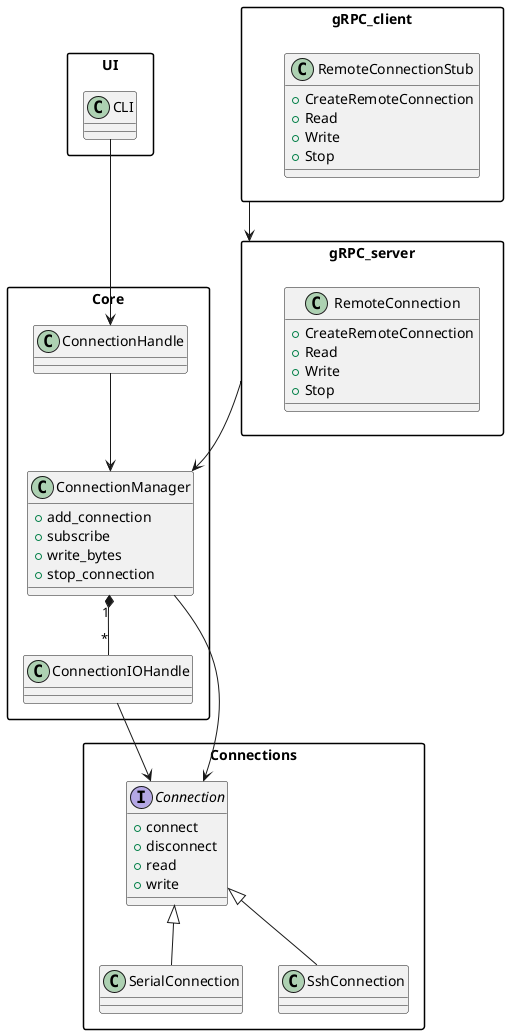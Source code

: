 @startuml ArchLevel2

allowmixing

skinparam packageStyle rectangle
skinparam packageBackgroundColor White

package UI {
    class CLI
}

package gRPC_server {
    class RemoteConnection {
        + CreateRemoteConnection
        + Read
        + Write
        + Stop
    }
}

package gRPC_client {
    class RemoteConnectionStub {
        + CreateRemoteConnection
        + Read
        + Write
        + Stop
    }
}

package Core {
    class ConnectionHandle
    class ConnectionIOHandle
    class ConnectionManager
     {
        + add_connection
        + subscribe
        + write_bytes
        + stop_connection
    }
    ConnectionHandle --> ConnectionManager
    ConnectionManager "1" *-- "*" ConnectionIOHandle
}

package Connections {
    interface Connection {
        + connect
        + disconnect
        + read
        + write
    }
    class SerialConnection {}
    class SshConnection {}
    Connection <|-- SerialConnection
    Connection <|-- SshConnection
}

CLI --> ConnectionHandle
gRPC_client --> gRPC_server
gRPC_server --> ConnectionManager
ConnectionIOHandle --> Connection
ConnectionManager --> Connection

@enduml

